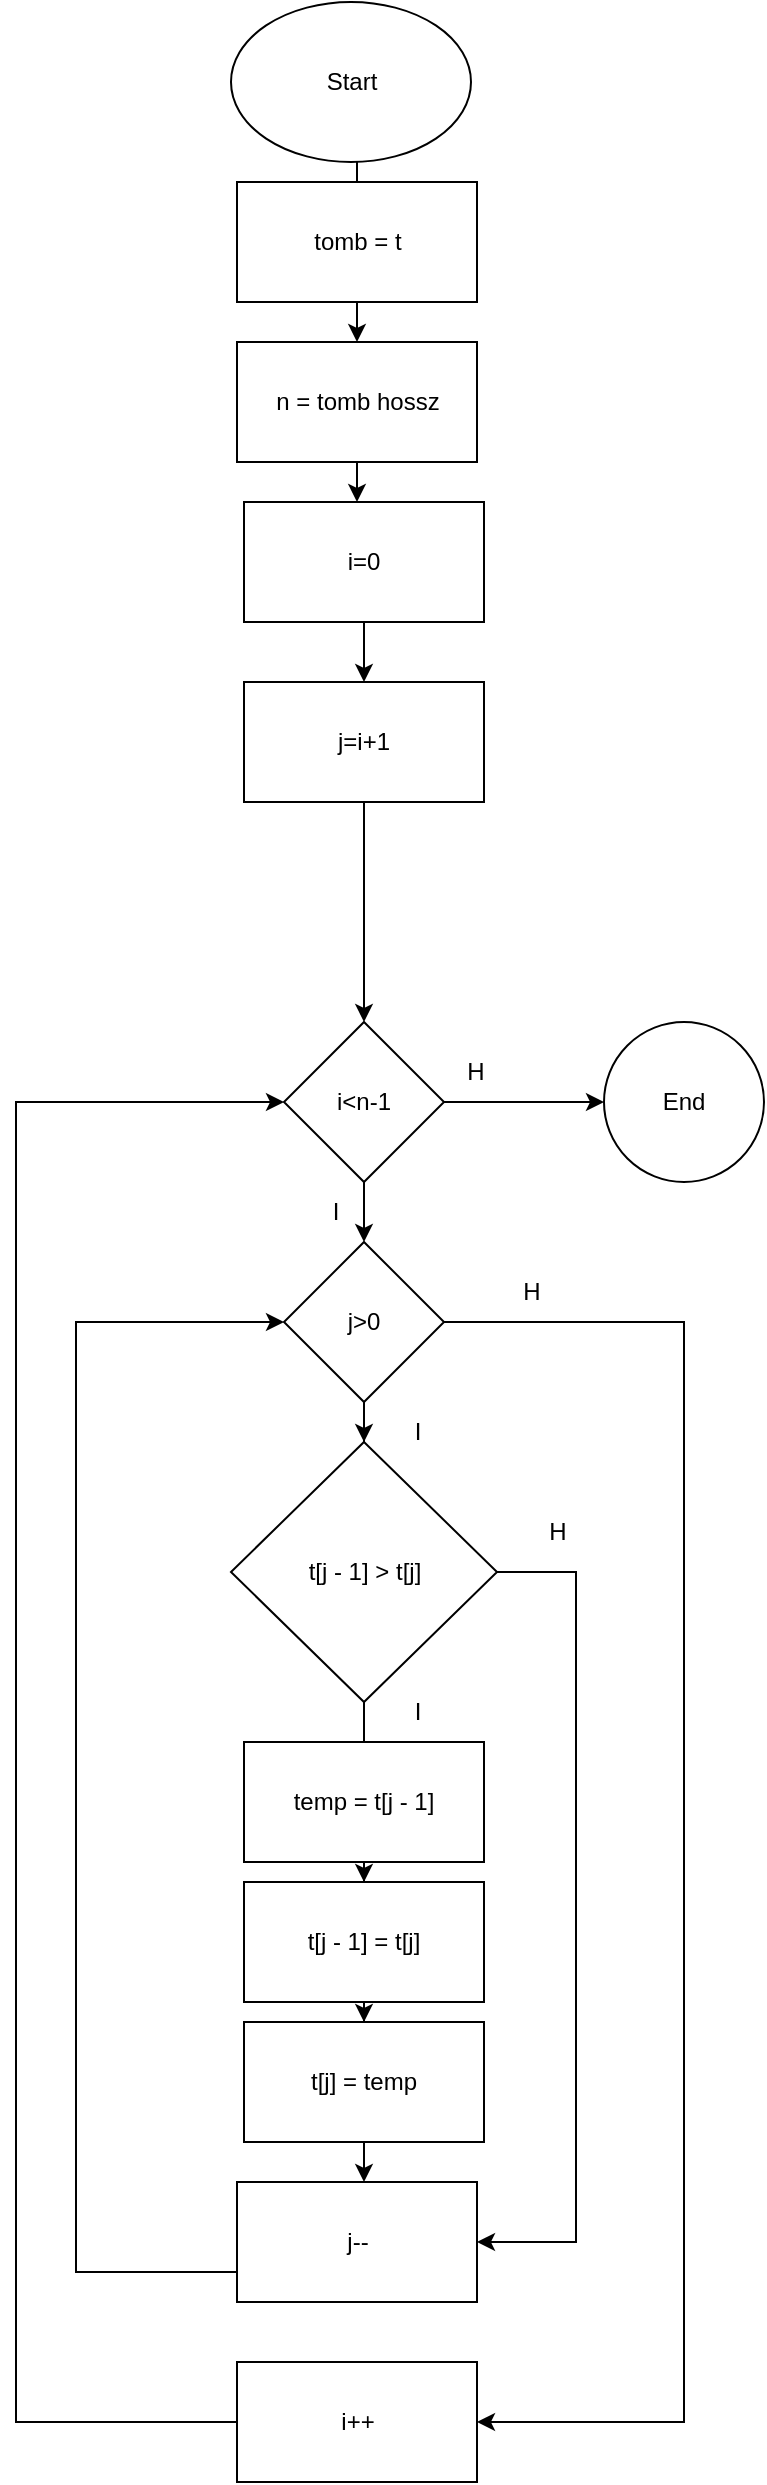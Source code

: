 <mxfile version="21.3.8" type="device">
  <diagram id="C5RBs43oDa-KdzZeNtuy" name="Page-1">
    <mxGraphModel dx="461" dy="859" grid="1" gridSize="10" guides="1" tooltips="1" connect="1" arrows="1" fold="1" page="1" pageScale="1" pageWidth="827" pageHeight="1169" math="0" shadow="0">
      <root>
        <mxCell id="WIyWlLk6GJQsqaUBKTNV-0" />
        <mxCell id="WIyWlLk6GJQsqaUBKTNV-1" parent="WIyWlLk6GJQsqaUBKTNV-0" />
        <mxCell id="J72FVbuW-tCd0rZO3Z4A-33" value="" style="edgeStyle=orthogonalEdgeStyle;rounded=0;orthogonalLoop=1;jettySize=auto;html=1;" parent="WIyWlLk6GJQsqaUBKTNV-1" source="J72FVbuW-tCd0rZO3Z4A-65" target="J72FVbuW-tCd0rZO3Z4A-36" edge="1">
          <mxGeometry relative="1" as="geometry">
            <Array as="points">
              <mxPoint x="260.5" y="320" />
              <mxPoint x="260.5" y="320" />
            </Array>
          </mxGeometry>
        </mxCell>
        <mxCell id="J72FVbuW-tCd0rZO3Z4A-34" value="Start&lt;br&gt;" style="ellipse;whiteSpace=wrap;html=1;" parent="WIyWlLk6GJQsqaUBKTNV-1" vertex="1">
          <mxGeometry x="197.5" y="130" width="120" height="80" as="geometry" />
        </mxCell>
        <mxCell id="J72FVbuW-tCd0rZO3Z4A-35" value="" style="edgeStyle=orthogonalEdgeStyle;rounded=0;orthogonalLoop=1;jettySize=auto;html=1;" parent="WIyWlLk6GJQsqaUBKTNV-1" source="J72FVbuW-tCd0rZO3Z4A-36" target="J72FVbuW-tCd0rZO3Z4A-38" edge="1">
          <mxGeometry relative="1" as="geometry" />
        </mxCell>
        <mxCell id="J72FVbuW-tCd0rZO3Z4A-36" value="i=0" style="whiteSpace=wrap;html=1;" parent="WIyWlLk6GJQsqaUBKTNV-1" vertex="1">
          <mxGeometry x="204" y="380" width="120" height="60" as="geometry" />
        </mxCell>
        <mxCell id="J72FVbuW-tCd0rZO3Z4A-37" value="" style="edgeStyle=orthogonalEdgeStyle;rounded=0;orthogonalLoop=1;jettySize=auto;html=1;" parent="WIyWlLk6GJQsqaUBKTNV-1" source="J72FVbuW-tCd0rZO3Z4A-38" target="J72FVbuW-tCd0rZO3Z4A-41" edge="1">
          <mxGeometry relative="1" as="geometry" />
        </mxCell>
        <mxCell id="J72FVbuW-tCd0rZO3Z4A-38" value="j=i+1" style="whiteSpace=wrap;html=1;" parent="WIyWlLk6GJQsqaUBKTNV-1" vertex="1">
          <mxGeometry x="204" y="470" width="120" height="60" as="geometry" />
        </mxCell>
        <mxCell id="J72FVbuW-tCd0rZO3Z4A-39" value="" style="edgeStyle=orthogonalEdgeStyle;rounded=0;orthogonalLoop=1;jettySize=auto;html=1;" parent="WIyWlLk6GJQsqaUBKTNV-1" source="J72FVbuW-tCd0rZO3Z4A-41" target="J72FVbuW-tCd0rZO3Z4A-42" edge="1">
          <mxGeometry relative="1" as="geometry" />
        </mxCell>
        <mxCell id="J72FVbuW-tCd0rZO3Z4A-40" value="" style="edgeStyle=orthogonalEdgeStyle;rounded=0;orthogonalLoop=1;jettySize=auto;html=1;" parent="WIyWlLk6GJQsqaUBKTNV-1" source="J72FVbuW-tCd0rZO3Z4A-55" target="J72FVbuW-tCd0rZO3Z4A-45" edge="1">
          <mxGeometry relative="1" as="geometry">
            <Array as="points">
              <mxPoint x="264" y="1070" />
              <mxPoint x="264" y="1070" />
            </Array>
          </mxGeometry>
        </mxCell>
        <mxCell id="J72FVbuW-tCd0rZO3Z4A-41" value="i&amp;lt;n-1" style="rhombus;whiteSpace=wrap;html=1;" parent="WIyWlLk6GJQsqaUBKTNV-1" vertex="1">
          <mxGeometry x="224" y="640" width="80" height="80" as="geometry" />
        </mxCell>
        <mxCell id="J72FVbuW-tCd0rZO3Z4A-42" value="End&lt;br&gt;" style="ellipse;whiteSpace=wrap;html=1;" parent="WIyWlLk6GJQsqaUBKTNV-1" vertex="1">
          <mxGeometry x="384" y="640" width="80" height="80" as="geometry" />
        </mxCell>
        <mxCell id="J72FVbuW-tCd0rZO3Z4A-46" value="I&lt;br&gt;" style="text;html=1;strokeColor=none;fillColor=none;align=center;verticalAlign=middle;whiteSpace=wrap;rounded=0;" parent="WIyWlLk6GJQsqaUBKTNV-1" vertex="1">
          <mxGeometry x="220" y="720" width="60" height="30" as="geometry" />
        </mxCell>
        <mxCell id="J72FVbuW-tCd0rZO3Z4A-47" style="edgeStyle=orthogonalEdgeStyle;rounded=0;orthogonalLoop=1;jettySize=auto;html=1;entryX=1;entryY=0.5;entryDx=0;entryDy=0;" parent="WIyWlLk6GJQsqaUBKTNV-1" source="J72FVbuW-tCd0rZO3Z4A-49" target="J72FVbuW-tCd0rZO3Z4A-52" edge="1">
          <mxGeometry relative="1" as="geometry">
            <Array as="points">
              <mxPoint x="424" y="790" />
              <mxPoint x="424" y="1340" />
            </Array>
          </mxGeometry>
        </mxCell>
        <mxCell id="J72FVbuW-tCd0rZO3Z4A-45" value="j--" style="whiteSpace=wrap;html=1;" parent="WIyWlLk6GJQsqaUBKTNV-1" vertex="1">
          <mxGeometry x="200.5" y="1220" width="120" height="60" as="geometry" />
        </mxCell>
        <mxCell id="J72FVbuW-tCd0rZO3Z4A-50" value="H" style="text;html=1;strokeColor=none;fillColor=none;align=center;verticalAlign=middle;whiteSpace=wrap;rounded=0;" parent="WIyWlLk6GJQsqaUBKTNV-1" vertex="1">
          <mxGeometry x="290" y="650" width="60" height="30" as="geometry" />
        </mxCell>
        <mxCell id="-89YDD1cex1BwjgW7s4e-6" style="edgeStyle=orthogonalEdgeStyle;rounded=0;orthogonalLoop=1;jettySize=auto;html=1;entryX=0;entryY=0.5;entryDx=0;entryDy=0;" parent="WIyWlLk6GJQsqaUBKTNV-1" source="J72FVbuW-tCd0rZO3Z4A-52" target="J72FVbuW-tCd0rZO3Z4A-41" edge="1">
          <mxGeometry relative="1" as="geometry">
            <mxPoint x="220" y="680" as="targetPoint" />
            <Array as="points">
              <mxPoint x="90" y="1340" />
              <mxPoint x="90" y="680" />
            </Array>
          </mxGeometry>
        </mxCell>
        <mxCell id="J72FVbuW-tCd0rZO3Z4A-52" value="i++" style="whiteSpace=wrap;html=1;" parent="WIyWlLk6GJQsqaUBKTNV-1" vertex="1">
          <mxGeometry x="200.5" y="1310" width="120" height="60" as="geometry" />
        </mxCell>
        <mxCell id="J72FVbuW-tCd0rZO3Z4A-54" style="edgeStyle=orthogonalEdgeStyle;rounded=0;orthogonalLoop=1;jettySize=auto;html=1;entryX=1;entryY=0.5;entryDx=0;entryDy=0;" parent="WIyWlLk6GJQsqaUBKTNV-1" source="J72FVbuW-tCd0rZO3Z4A-55" edge="1" target="J72FVbuW-tCd0rZO3Z4A-45">
          <mxGeometry relative="1" as="geometry">
            <mxPoint x="200" y="1250" as="targetPoint" />
            <Array as="points">
              <mxPoint x="370" y="915" />
              <mxPoint x="370" y="1250" />
            </Array>
          </mxGeometry>
        </mxCell>
        <mxCell id="J72FVbuW-tCd0rZO3Z4A-56" value="" style="edgeStyle=orthogonalEdgeStyle;rounded=0;orthogonalLoop=1;jettySize=auto;html=1;" parent="WIyWlLk6GJQsqaUBKTNV-1" source="J72FVbuW-tCd0rZO3Z4A-57" target="J72FVbuW-tCd0rZO3Z4A-59" edge="1">
          <mxGeometry relative="1" as="geometry" />
        </mxCell>
        <mxCell id="J72FVbuW-tCd0rZO3Z4A-57" value="temp = t[j - 1]" style="whiteSpace=wrap;html=1;" parent="WIyWlLk6GJQsqaUBKTNV-1" vertex="1">
          <mxGeometry x="204" y="1000" width="120" height="60" as="geometry" />
        </mxCell>
        <mxCell id="J72FVbuW-tCd0rZO3Z4A-58" value="" style="edgeStyle=orthogonalEdgeStyle;rounded=0;orthogonalLoop=1;jettySize=auto;html=1;" parent="WIyWlLk6GJQsqaUBKTNV-1" source="J72FVbuW-tCd0rZO3Z4A-59" target="J72FVbuW-tCd0rZO3Z4A-61" edge="1">
          <mxGeometry relative="1" as="geometry" />
        </mxCell>
        <mxCell id="J72FVbuW-tCd0rZO3Z4A-59" value="t[j - 1] = t[j]" style="whiteSpace=wrap;html=1;" parent="WIyWlLk6GJQsqaUBKTNV-1" vertex="1">
          <mxGeometry x="204" y="1070" width="120" height="60" as="geometry" />
        </mxCell>
        <mxCell id="J72FVbuW-tCd0rZO3Z4A-61" value="t[j] = temp" style="whiteSpace=wrap;html=1;" parent="WIyWlLk6GJQsqaUBKTNV-1" vertex="1">
          <mxGeometry x="204" y="1140" width="120" height="60" as="geometry" />
        </mxCell>
        <mxCell id="J72FVbuW-tCd0rZO3Z4A-62" value="I&lt;br&gt;" style="text;html=1;strokeColor=none;fillColor=none;align=center;verticalAlign=middle;whiteSpace=wrap;rounded=0;" parent="WIyWlLk6GJQsqaUBKTNV-1" vertex="1">
          <mxGeometry x="260.5" y="970" width="60" height="30" as="geometry" />
        </mxCell>
        <mxCell id="J72FVbuW-tCd0rZO3Z4A-63" value="H&lt;br&gt;" style="text;html=1;strokeColor=none;fillColor=none;align=center;verticalAlign=middle;whiteSpace=wrap;rounded=0;" parent="WIyWlLk6GJQsqaUBKTNV-1" vertex="1">
          <mxGeometry x="330.5" y="880" width="60" height="30" as="geometry" />
        </mxCell>
        <mxCell id="J72FVbuW-tCd0rZO3Z4A-64" value="" style="edgeStyle=orthogonalEdgeStyle;rounded=0;orthogonalLoop=1;jettySize=auto;html=1;" parent="WIyWlLk6GJQsqaUBKTNV-1" source="J72FVbuW-tCd0rZO3Z4A-34" target="J72FVbuW-tCd0rZO3Z4A-65" edge="1">
          <mxGeometry relative="1" as="geometry">
            <mxPoint x="260.5" y="290" as="sourcePoint" />
            <mxPoint x="260.5" y="380" as="targetPoint" />
            <Array as="points">
              <mxPoint x="260.5" y="290" />
              <mxPoint x="260.5" y="290" />
            </Array>
          </mxGeometry>
        </mxCell>
        <mxCell id="J72FVbuW-tCd0rZO3Z4A-65" value="n = tomb hossz" style="rounded=0;whiteSpace=wrap;html=1;" parent="WIyWlLk6GJQsqaUBKTNV-1" vertex="1">
          <mxGeometry x="200.5" y="300" width="120" height="60" as="geometry" />
        </mxCell>
        <mxCell id="-89YDD1cex1BwjgW7s4e-0" value="tomb = t" style="rounded=0;whiteSpace=wrap;html=1;" parent="WIyWlLk6GJQsqaUBKTNV-1" vertex="1">
          <mxGeometry x="200.5" y="220" width="120" height="60" as="geometry" />
        </mxCell>
        <mxCell id="-89YDD1cex1BwjgW7s4e-2" value="" style="edgeStyle=orthogonalEdgeStyle;rounded=0;orthogonalLoop=1;jettySize=auto;html=1;" parent="WIyWlLk6GJQsqaUBKTNV-1" source="J72FVbuW-tCd0rZO3Z4A-41" target="J72FVbuW-tCd0rZO3Z4A-49" edge="1">
          <mxGeometry relative="1" as="geometry">
            <mxPoint x="264" y="650" as="sourcePoint" />
            <mxPoint x="267" y="1220" as="targetPoint" />
          </mxGeometry>
        </mxCell>
        <mxCell id="J72FVbuW-tCd0rZO3Z4A-49" value="j&amp;gt;0" style="rhombus;whiteSpace=wrap;html=1;" parent="WIyWlLk6GJQsqaUBKTNV-1" vertex="1">
          <mxGeometry x="224" y="750" width="80" height="80" as="geometry" />
        </mxCell>
        <mxCell id="-89YDD1cex1BwjgW7s4e-3" value="" style="edgeStyle=orthogonalEdgeStyle;rounded=0;orthogonalLoop=1;jettySize=auto;html=1;" parent="WIyWlLk6GJQsqaUBKTNV-1" source="J72FVbuW-tCd0rZO3Z4A-49" target="J72FVbuW-tCd0rZO3Z4A-55" edge="1">
          <mxGeometry relative="1" as="geometry">
            <mxPoint x="270" y="824" as="sourcePoint" />
            <mxPoint x="267" y="1220" as="targetPoint" />
            <Array as="points" />
          </mxGeometry>
        </mxCell>
        <mxCell id="J72FVbuW-tCd0rZO3Z4A-55" value="t[j - 1] &amp;gt; t[j]" style="rhombus;whiteSpace=wrap;html=1;" parent="WIyWlLk6GJQsqaUBKTNV-1" vertex="1">
          <mxGeometry x="197.5" y="850" width="133" height="130" as="geometry" />
        </mxCell>
        <mxCell id="-89YDD1cex1BwjgW7s4e-7" value="H" style="text;html=1;strokeColor=none;fillColor=none;align=center;verticalAlign=middle;whiteSpace=wrap;rounded=0;" parent="WIyWlLk6GJQsqaUBKTNV-1" vertex="1">
          <mxGeometry x="317.5" y="760" width="60" height="30" as="geometry" />
        </mxCell>
        <mxCell id="-89YDD1cex1BwjgW7s4e-8" value="I&lt;br&gt;" style="text;html=1;strokeColor=none;fillColor=none;align=center;verticalAlign=middle;whiteSpace=wrap;rounded=0;" parent="WIyWlLk6GJQsqaUBKTNV-1" vertex="1">
          <mxGeometry x="260.5" y="830" width="60" height="30" as="geometry" />
        </mxCell>
        <mxCell id="vdSjaJY1N5qx2F_JZxVI-0" value="" style="endArrow=classic;html=1;rounded=0;exitX=0;exitY=0.75;exitDx=0;exitDy=0;entryX=0;entryY=0.5;entryDx=0;entryDy=0;" edge="1" parent="WIyWlLk6GJQsqaUBKTNV-1" source="J72FVbuW-tCd0rZO3Z4A-45" target="J72FVbuW-tCd0rZO3Z4A-49">
          <mxGeometry width="50" height="50" relative="1" as="geometry">
            <mxPoint x="250" y="1130" as="sourcePoint" />
            <mxPoint x="120" y="780" as="targetPoint" />
            <Array as="points">
              <mxPoint x="120" y="1265" />
              <mxPoint x="120" y="1030" />
              <mxPoint x="120" y="790" />
            </Array>
          </mxGeometry>
        </mxCell>
      </root>
    </mxGraphModel>
  </diagram>
</mxfile>

